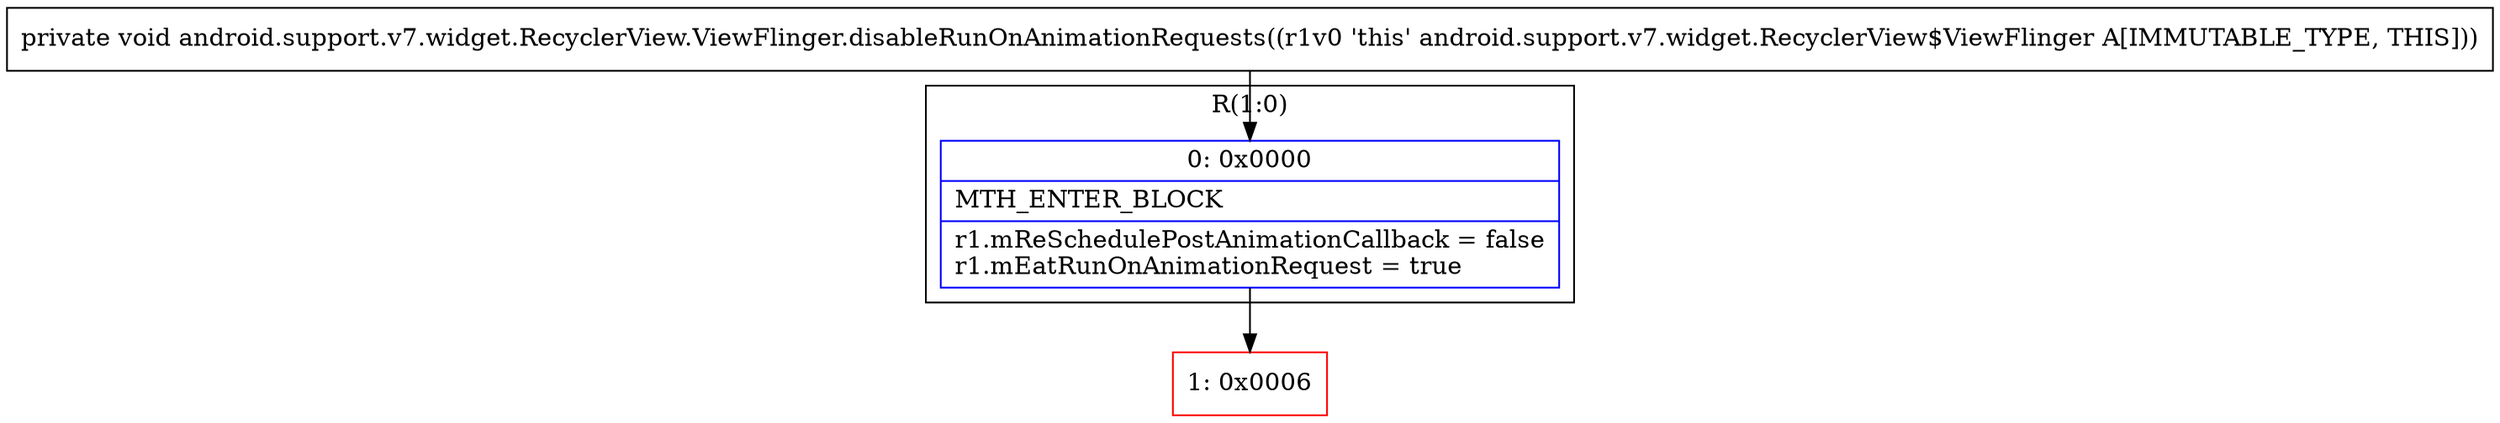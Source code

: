 digraph "CFG forandroid.support.v7.widget.RecyclerView.ViewFlinger.disableRunOnAnimationRequests()V" {
subgraph cluster_Region_854788182 {
label = "R(1:0)";
node [shape=record,color=blue];
Node_0 [shape=record,label="{0\:\ 0x0000|MTH_ENTER_BLOCK\l|r1.mReSchedulePostAnimationCallback = false\lr1.mEatRunOnAnimationRequest = true\l}"];
}
Node_1 [shape=record,color=red,label="{1\:\ 0x0006}"];
MethodNode[shape=record,label="{private void android.support.v7.widget.RecyclerView.ViewFlinger.disableRunOnAnimationRequests((r1v0 'this' android.support.v7.widget.RecyclerView$ViewFlinger A[IMMUTABLE_TYPE, THIS])) }"];
MethodNode -> Node_0;
Node_0 -> Node_1;
}

